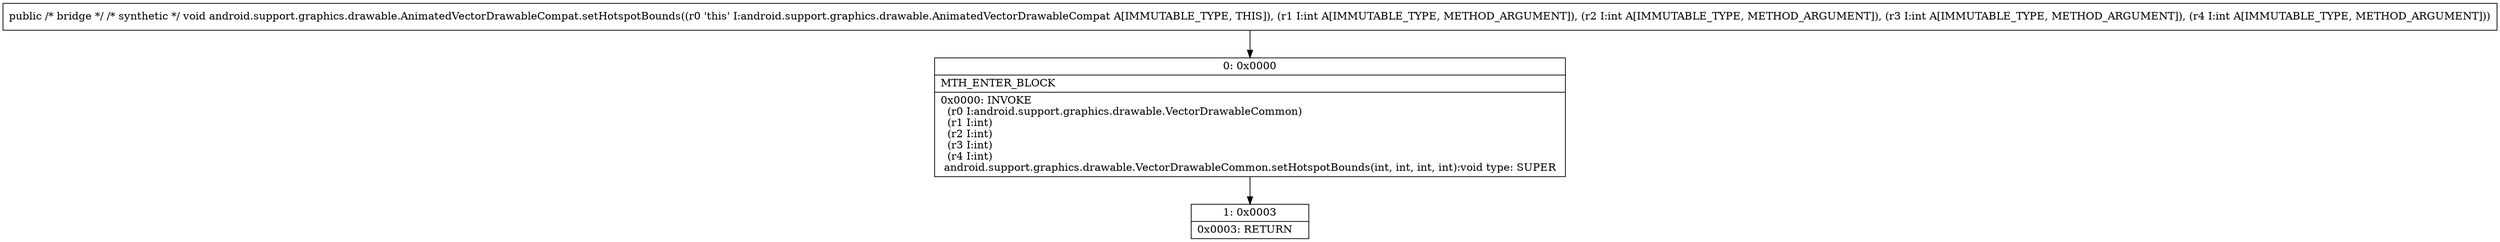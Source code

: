 digraph "CFG forandroid.support.graphics.drawable.AnimatedVectorDrawableCompat.setHotspotBounds(IIII)V" {
Node_0 [shape=record,label="{0\:\ 0x0000|MTH_ENTER_BLOCK\l|0x0000: INVOKE  \l  (r0 I:android.support.graphics.drawable.VectorDrawableCommon)\l  (r1 I:int)\l  (r2 I:int)\l  (r3 I:int)\l  (r4 I:int)\l android.support.graphics.drawable.VectorDrawableCommon.setHotspotBounds(int, int, int, int):void type: SUPER \l}"];
Node_1 [shape=record,label="{1\:\ 0x0003|0x0003: RETURN   \l}"];
MethodNode[shape=record,label="{public \/* bridge *\/ \/* synthetic *\/ void android.support.graphics.drawable.AnimatedVectorDrawableCompat.setHotspotBounds((r0 'this' I:android.support.graphics.drawable.AnimatedVectorDrawableCompat A[IMMUTABLE_TYPE, THIS]), (r1 I:int A[IMMUTABLE_TYPE, METHOD_ARGUMENT]), (r2 I:int A[IMMUTABLE_TYPE, METHOD_ARGUMENT]), (r3 I:int A[IMMUTABLE_TYPE, METHOD_ARGUMENT]), (r4 I:int A[IMMUTABLE_TYPE, METHOD_ARGUMENT])) }"];
MethodNode -> Node_0;
Node_0 -> Node_1;
}

